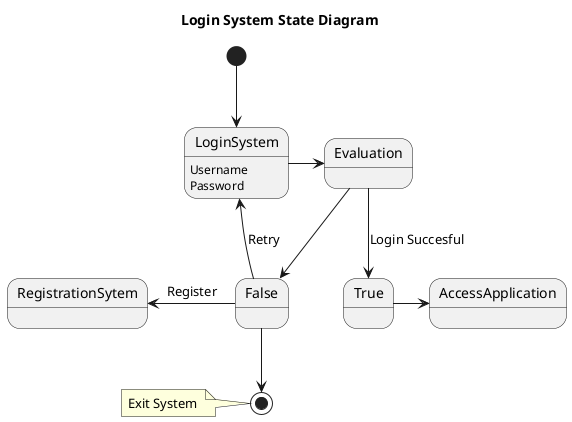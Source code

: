 @startuml

title Login System State Diagram
[*] --> LoginSystem
LoginSystem :Username\nPassword


LoginSystem -> Evaluation
Evaluation --> True : Login Succesful
Evaluation --> False
LoginSystem <-- False : Retry
RegistrationSytem <- False :Register
False --> [*]
note left
Exit System 
end note
True -> AccessApplication

@enduml
